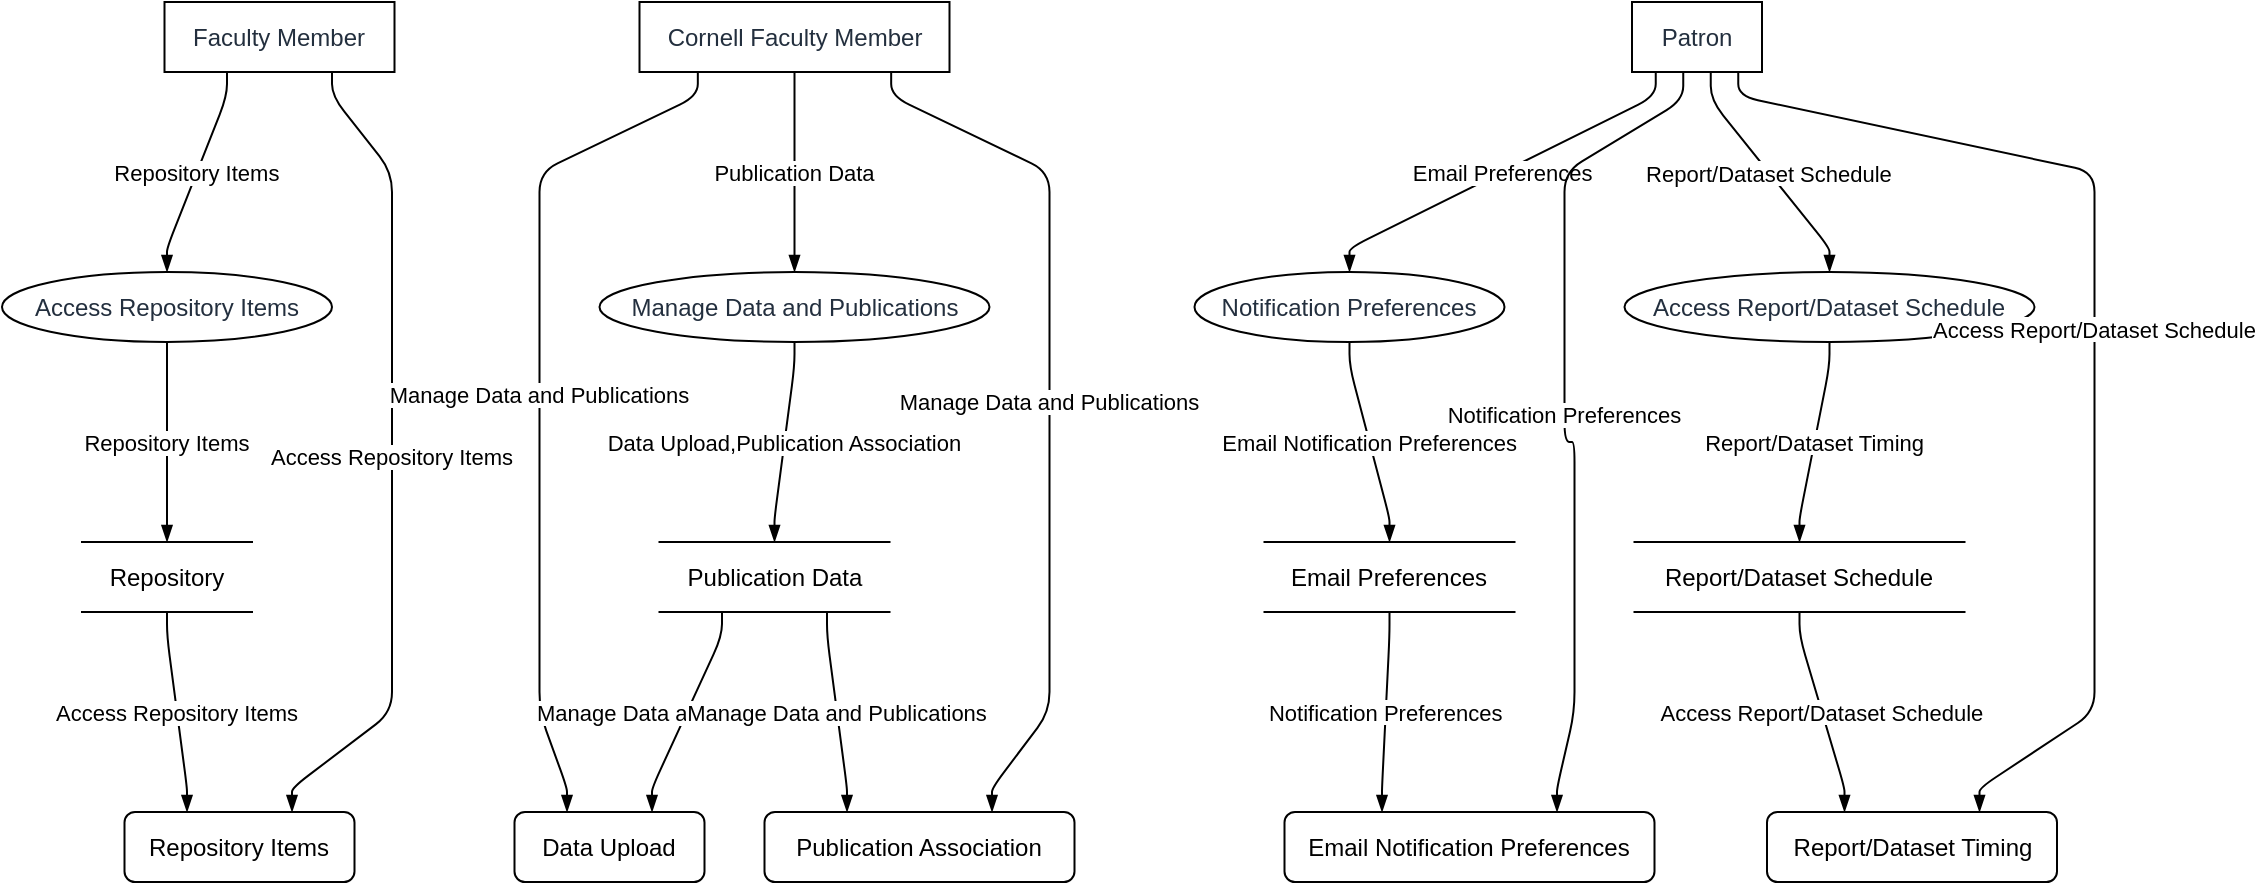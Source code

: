 <mxfile version="23.0.2" type="device">
  <diagram name="Page-1" id="LBA8TUVYQmkTKsLB78qL">
    <mxGraphModel dx="794" dy="511" grid="1" gridSize="10" guides="1" tooltips="1" connect="1" arrows="1" fold="1" page="1" pageScale="1" pageWidth="827" pageHeight="1169" math="0" shadow="0">
      <root>
        <mxCell id="0" />
        <mxCell id="1" parent="0" />
        <UserObject label="Faculty Member" type="externalEntity" source="" flow="Access Repository Items" placeholders="1" id="AH9lQ4MrwQAidTvipS9e-1">
          <mxCell style="shape=rectangle;whiteSpace=wrap;html=1;fillColor=#ffffff;strokeColor=#000000;align=center;verticalAlign=middle;fontColor=#232F3E;" vertex="1" parent="1">
            <mxGeometry x="81.25" width="115" height="35" as="geometry" />
          </mxCell>
        </UserObject>
        <UserObject label="Cornell Faculty Member" type="externalEntity" source="" flow="Manage Data and Publications" placeholders="1" id="AH9lQ4MrwQAidTvipS9e-2">
          <mxCell style="shape=rectangle;whiteSpace=wrap;html=1;fillColor=#ffffff;strokeColor=#000000;align=center;verticalAlign=middle;fontColor=#232F3E;" vertex="1" parent="1">
            <mxGeometry x="318.75" width="155" height="35" as="geometry" />
          </mxCell>
        </UserObject>
        <UserObject label="Patron" type="externalEntity" source="" flow="Notification Preferences,Access Report/Dataset Schedule" placeholders="1" id="AH9lQ4MrwQAidTvipS9e-3">
          <mxCell style="shape=rectangle;whiteSpace=wrap;html=1;fillColor=#ffffff;strokeColor=#000000;align=center;verticalAlign=middle;fontColor=#232F3E;" vertex="1" parent="1">
            <mxGeometry x="815" width="65" height="35" as="geometry" />
          </mxCell>
        </UserObject>
        <UserObject label="Access Repository Items" type="process" source="1" flow="Repository Items" placeholders="1" id="AH9lQ4MrwQAidTvipS9e-4">
          <mxCell style="shape=ellipse;perimeter=ellipsePerimeter;whiteSpace=wrap;html=1;fillColor=#ffffff;strokeColor=#000000;align=center;verticalAlign=middle;fontColor=#232F3E;" vertex="1" parent="1">
            <mxGeometry y="135" width="165" height="35" as="geometry" />
          </mxCell>
        </UserObject>
        <UserObject label="Manage Data and Publications" type="process" source="2" flow="Publication Data" placeholders="1" id="AH9lQ4MrwQAidTvipS9e-5">
          <mxCell style="shape=ellipse;perimeter=ellipsePerimeter;whiteSpace=wrap;html=1;fillColor=#ffffff;strokeColor=#000000;align=center;verticalAlign=middle;fontColor=#232F3E;" vertex="1" parent="1">
            <mxGeometry x="298.75" y="135" width="195" height="35" as="geometry" />
          </mxCell>
        </UserObject>
        <UserObject label="Notification Preferences" type="process" source="3" flow="Email Preferences" placeholders="1" id="AH9lQ4MrwQAidTvipS9e-6">
          <mxCell style="shape=ellipse;perimeter=ellipsePerimeter;whiteSpace=wrap;html=1;fillColor=#ffffff;strokeColor=#000000;align=center;verticalAlign=middle;fontColor=#232F3E;" vertex="1" parent="1">
            <mxGeometry x="596.25" y="135" width="155" height="35" as="geometry" />
          </mxCell>
        </UserObject>
        <UserObject label="Access Report/Dataset Schedule" type="process" source="3" flow="Report/Dataset Schedule" placeholders="1" id="AH9lQ4MrwQAidTvipS9e-7">
          <mxCell style="shape=ellipse;perimeter=ellipsePerimeter;whiteSpace=wrap;html=1;fillColor=#ffffff;strokeColor=#000000;align=center;verticalAlign=middle;fontColor=#232F3E;" vertex="1" parent="1">
            <mxGeometry x="811.25" y="135" width="205" height="35" as="geometry" />
          </mxCell>
        </UserObject>
        <UserObject label="Repository" type="dataStore" source="4" flow="Repository Items" placeholders="1" id="AH9lQ4MrwQAidTvipS9e-8">
          <mxCell style="html=1;dashed=0;whiteSpace=wrap;shape=partialRectangle;right=0;left=0;" vertex="1" parent="1">
            <mxGeometry x="40" y="270" width="85" height="35" as="geometry" />
          </mxCell>
        </UserObject>
        <UserObject label="Publication Data" type="dataStore" source="5" flow="Data Upload,Publication Association" placeholders="1" id="AH9lQ4MrwQAidTvipS9e-9">
          <mxCell style="html=1;dashed=0;whiteSpace=wrap;shape=partialRectangle;right=0;left=0;" vertex="1" parent="1">
            <mxGeometry x="328.75" y="270" width="115" height="35" as="geometry" />
          </mxCell>
        </UserObject>
        <UserObject label="Email Preferences" type="dataStore" source="6" flow="Email Notification Preferences" placeholders="1" id="AH9lQ4MrwQAidTvipS9e-10">
          <mxCell style="html=1;dashed=0;whiteSpace=wrap;shape=partialRectangle;right=0;left=0;" vertex="1" parent="1">
            <mxGeometry x="631.25" y="270" width="125" height="35" as="geometry" />
          </mxCell>
        </UserObject>
        <UserObject label="Report/Dataset Schedule" type="dataStore" source="7" flow="Report/Dataset Timing" placeholders="1" id="AH9lQ4MrwQAidTvipS9e-11">
          <mxCell style="html=1;dashed=0;whiteSpace=wrap;shape=partialRectangle;right=0;left=0;" vertex="1" parent="1">
            <mxGeometry x="816.25" y="270" width="165" height="35" as="geometry" />
          </mxCell>
        </UserObject>
        <UserObject label="Repository Items" type="dataFlow" source="1,8" flow="Access Repository Items" placeholders="1" id="AH9lQ4MrwQAidTvipS9e-12">
          <mxCell style="whiteSpace=wrap;html=1;rounded=1;fillColor=#ffffff;strokeColor=#000000;" vertex="1" parent="1">
            <mxGeometry x="61.25" y="405" width="115" height="35" as="geometry" />
          </mxCell>
        </UserObject>
        <UserObject label="Data Upload" type="dataFlow" source="2,9" flow="Manage Data and Publications" placeholders="1" id="AH9lQ4MrwQAidTvipS9e-13">
          <mxCell style="whiteSpace=wrap;html=1;rounded=1;fillColor=#ffffff;strokeColor=#000000;" vertex="1" parent="1">
            <mxGeometry x="256.25" y="405" width="95" height="35" as="geometry" />
          </mxCell>
        </UserObject>
        <UserObject label="Publication Association" type="dataFlow" source="2,9" flow="Manage Data and Publications" placeholders="1" id="AH9lQ4MrwQAidTvipS9e-14">
          <mxCell style="whiteSpace=wrap;html=1;rounded=1;fillColor=#ffffff;strokeColor=#000000;" vertex="1" parent="1">
            <mxGeometry x="381.25" y="405" width="155" height="35" as="geometry" />
          </mxCell>
        </UserObject>
        <UserObject label="Email Notification Preferences" type="dataFlow" source="3,10" flow="Notification Preferences" placeholders="1" id="AH9lQ4MrwQAidTvipS9e-15">
          <mxCell style="whiteSpace=wrap;html=1;rounded=1;fillColor=#ffffff;strokeColor=#000000;" vertex="1" parent="1">
            <mxGeometry x="641.25" y="405" width="185" height="35" as="geometry" />
          </mxCell>
        </UserObject>
        <UserObject label="Report/Dataset Timing" type="dataFlow" source="3,11" flow="Access Report/Dataset Schedule" placeholders="1" id="AH9lQ4MrwQAidTvipS9e-16">
          <mxCell style="whiteSpace=wrap;html=1;rounded=1;fillColor=#ffffff;strokeColor=#000000;" vertex="1" parent="1">
            <mxGeometry x="882.5" y="405" width="145" height="35" as="geometry" />
          </mxCell>
        </UserObject>
        <mxCell id="AH9lQ4MrwQAidTvipS9e-17" value="Repository Items" style="endArrow=blockThin;endFill=1;fontSize=11;orthogonal=1;noEdgeStyle=1;" edge="1" parent="1" source="AH9lQ4MrwQAidTvipS9e-1" target="AH9lQ4MrwQAidTvipS9e-4">
          <mxGeometry relative="1" as="geometry">
            <Array as="points">
              <mxPoint x="112.5" y="47" />
              <mxPoint x="82.5" y="123" />
            </Array>
          </mxGeometry>
        </mxCell>
        <mxCell id="AH9lQ4MrwQAidTvipS9e-18" value="Publication Data" style="endArrow=blockThin;endFill=1;fontSize=11;orthogonal=1;noEdgeStyle=1;" edge="1" parent="1" source="AH9lQ4MrwQAidTvipS9e-2" target="AH9lQ4MrwQAidTvipS9e-5">
          <mxGeometry relative="1" as="geometry">
            <Array as="points">
              <mxPoint x="396.25" y="49" />
              <mxPoint x="396.25" y="123" />
            </Array>
          </mxGeometry>
        </mxCell>
        <mxCell id="AH9lQ4MrwQAidTvipS9e-19" value="Email Preferences" style="endArrow=blockThin;endFill=1;fontSize=11;orthogonal=1;noEdgeStyle=1;" edge="1" parent="1" source="AH9lQ4MrwQAidTvipS9e-3" target="AH9lQ4MrwQAidTvipS9e-6">
          <mxGeometry relative="1" as="geometry">
            <Array as="points">
              <mxPoint x="826.875" y="47" />
              <mxPoint x="673.75" y="123" />
            </Array>
          </mxGeometry>
        </mxCell>
        <mxCell id="AH9lQ4MrwQAidTvipS9e-20" value="Report/Dataset Schedule" style="endArrow=blockThin;endFill=1;fontSize=11;orthogonal=1;noEdgeStyle=1;" edge="1" parent="1" source="AH9lQ4MrwQAidTvipS9e-3" target="AH9lQ4MrwQAidTvipS9e-7">
          <mxGeometry relative="1" as="geometry">
            <Array as="points">
              <mxPoint x="854.375" y="49" />
              <mxPoint x="913.75" y="123" />
            </Array>
          </mxGeometry>
        </mxCell>
        <mxCell id="AH9lQ4MrwQAidTvipS9e-21" value="Repository Items" style="endArrow=blockThin;endFill=1;fontSize=11;orthogonal=1;noEdgeStyle=1;" edge="1" parent="1" source="AH9lQ4MrwQAidTvipS9e-4" target="AH9lQ4MrwQAidTvipS9e-8">
          <mxGeometry relative="1" as="geometry">
            <Array as="points">
              <mxPoint x="82.5" y="182" />
              <mxPoint x="82.5" y="258" />
            </Array>
          </mxGeometry>
        </mxCell>
        <mxCell id="AH9lQ4MrwQAidTvipS9e-22" value="Data Upload,Publication Association" style="endArrow=blockThin;endFill=1;fontSize=11;orthogonal=1;noEdgeStyle=1;" edge="1" parent="1" source="AH9lQ4MrwQAidTvipS9e-5" target="AH9lQ4MrwQAidTvipS9e-9">
          <mxGeometry relative="1" as="geometry">
            <Array as="points">
              <mxPoint x="396.25" y="182" />
              <mxPoint x="386.25" y="258" />
            </Array>
          </mxGeometry>
        </mxCell>
        <mxCell id="AH9lQ4MrwQAidTvipS9e-23" value="Email Notification Preferences" style="endArrow=blockThin;endFill=1;fontSize=11;orthogonal=1;noEdgeStyle=1;" edge="1" parent="1" source="AH9lQ4MrwQAidTvipS9e-6" target="AH9lQ4MrwQAidTvipS9e-10">
          <mxGeometry relative="1" as="geometry">
            <Array as="points">
              <mxPoint x="673.75" y="182" />
              <mxPoint x="693.75" y="258" />
            </Array>
          </mxGeometry>
        </mxCell>
        <mxCell id="AH9lQ4MrwQAidTvipS9e-24" value="Report/Dataset Timing" style="endArrow=blockThin;endFill=1;fontSize=11;orthogonal=1;noEdgeStyle=1;" edge="1" parent="1" source="AH9lQ4MrwQAidTvipS9e-7" target="AH9lQ4MrwQAidTvipS9e-11">
          <mxGeometry relative="1" as="geometry">
            <Array as="points">
              <mxPoint x="913.75" y="182" />
              <mxPoint x="898.75" y="258" />
            </Array>
          </mxGeometry>
        </mxCell>
        <mxCell id="AH9lQ4MrwQAidTvipS9e-25" value="Access Repository Items" style="endArrow=blockThin;endFill=1;fontSize=11;orthogonal=1;noEdgeStyle=1;" edge="1" parent="1" source="AH9lQ4MrwQAidTvipS9e-1" target="AH9lQ4MrwQAidTvipS9e-12">
          <mxGeometry relative="1" as="geometry">
            <Array as="points">
              <mxPoint x="165" y="47" />
              <mxPoint x="195" y="85" />
              <mxPoint x="195" y="220" />
              <mxPoint x="195" y="220" />
              <mxPoint x="195" y="355" />
              <mxPoint x="145" y="393" />
            </Array>
          </mxGeometry>
        </mxCell>
        <mxCell id="AH9lQ4MrwQAidTvipS9e-26" value="Access Repository Items" style="endArrow=blockThin;endFill=1;fontSize=11;orthogonal=1;noEdgeStyle=1;" edge="1" parent="1" source="AH9lQ4MrwQAidTvipS9e-8" target="AH9lQ4MrwQAidTvipS9e-12">
          <mxGeometry relative="1" as="geometry">
            <Array as="points">
              <mxPoint x="82.5" y="317" />
              <mxPoint x="92.5" y="393" />
            </Array>
          </mxGeometry>
        </mxCell>
        <mxCell id="AH9lQ4MrwQAidTvipS9e-27" value="Manage Data and Publications" style="endArrow=blockThin;endFill=1;fontSize=11;orthogonal=1;noEdgeStyle=1;" edge="1" parent="1" source="AH9lQ4MrwQAidTvipS9e-2" target="AH9lQ4MrwQAidTvipS9e-13">
          <mxGeometry relative="1" as="geometry">
            <Array as="points">
              <mxPoint x="347.917" y="47" />
              <mxPoint x="268.75" y="85" />
              <mxPoint x="268.75" y="220" />
              <mxPoint x="268.75" y="220" />
              <mxPoint x="268.75" y="355" />
              <mxPoint x="282.5" y="393" />
            </Array>
          </mxGeometry>
        </mxCell>
        <mxCell id="AH9lQ4MrwQAidTvipS9e-28" value="Manage Data and Publications" style="endArrow=blockThin;endFill=1;fontSize=11;orthogonal=1;noEdgeStyle=1;" edge="1" parent="1" source="AH9lQ4MrwQAidTvipS9e-9" target="AH9lQ4MrwQAidTvipS9e-13">
          <mxGeometry relative="1" as="geometry">
            <Array as="points">
              <mxPoint x="360" y="317" />
              <mxPoint x="325" y="393" />
            </Array>
          </mxGeometry>
        </mxCell>
        <mxCell id="AH9lQ4MrwQAidTvipS9e-29" value="Manage Data and Publications" style="endArrow=blockThin;endFill=1;fontSize=11;orthogonal=1;noEdgeStyle=1;" edge="1" parent="1" source="AH9lQ4MrwQAidTvipS9e-2" target="AH9lQ4MrwQAidTvipS9e-14">
          <mxGeometry relative="1" as="geometry">
            <Array as="points">
              <mxPoint x="444.583" y="47" />
              <mxPoint x="523.75" y="85" />
              <mxPoint x="523.75" y="220" />
              <mxPoint x="523.75" y="220" />
              <mxPoint x="523.75" y="355" />
              <mxPoint x="495" y="393" />
            </Array>
          </mxGeometry>
        </mxCell>
        <mxCell id="AH9lQ4MrwQAidTvipS9e-30" value="Manage Data and Publications" style="endArrow=blockThin;endFill=1;fontSize=11;orthogonal=1;noEdgeStyle=1;" edge="1" parent="1" source="AH9lQ4MrwQAidTvipS9e-9" target="AH9lQ4MrwQAidTvipS9e-14">
          <mxGeometry relative="1" as="geometry">
            <Array as="points">
              <mxPoint x="412.5" y="317" />
              <mxPoint x="422.5" y="393" />
            </Array>
          </mxGeometry>
        </mxCell>
        <mxCell id="AH9lQ4MrwQAidTvipS9e-31" value="Notification Preferences" style="endArrow=blockThin;endFill=1;fontSize=11;orthogonal=1;noEdgeStyle=1;" edge="1" parent="1" source="AH9lQ4MrwQAidTvipS9e-3" target="AH9lQ4MrwQAidTvipS9e-15">
          <mxGeometry relative="1" as="geometry">
            <Array as="points">
              <mxPoint x="840.625" y="49" />
              <mxPoint x="781.25" y="85" />
              <mxPoint x="781.25" y="220" />
              <mxPoint x="786.25" y="220" />
              <mxPoint x="786.25" y="355" />
              <mxPoint x="777.5" y="393" />
            </Array>
          </mxGeometry>
        </mxCell>
        <mxCell id="AH9lQ4MrwQAidTvipS9e-32" value="Notification Preferences" style="endArrow=blockThin;endFill=1;fontSize=11;orthogonal=1;noEdgeStyle=1;" edge="1" parent="1" source="AH9lQ4MrwQAidTvipS9e-10" target="AH9lQ4MrwQAidTvipS9e-15">
          <mxGeometry relative="1" as="geometry">
            <Array as="points">
              <mxPoint x="693.75" y="317" />
              <mxPoint x="690" y="393" />
            </Array>
          </mxGeometry>
        </mxCell>
        <mxCell id="AH9lQ4MrwQAidTvipS9e-33" value="Access Report/Dataset Schedule" style="endArrow=blockThin;endFill=1;fontSize=11;orthogonal=1;noEdgeStyle=1;" edge="1" parent="1" source="AH9lQ4MrwQAidTvipS9e-3" target="AH9lQ4MrwQAidTvipS9e-16">
          <mxGeometry relative="1" as="geometry">
            <Array as="points">
              <mxPoint x="868.125" y="47" />
              <mxPoint x="1046.25" y="85" />
              <mxPoint x="1046.25" y="220" />
              <mxPoint x="1046.25" y="220" />
              <mxPoint x="1046.25" y="355" />
              <mxPoint x="988.75" y="393" />
            </Array>
          </mxGeometry>
        </mxCell>
        <mxCell id="AH9lQ4MrwQAidTvipS9e-34" value="Access Report/Dataset Schedule" style="endArrow=blockThin;endFill=1;fontSize=11;orthogonal=1;noEdgeStyle=1;" edge="1" parent="1" source="AH9lQ4MrwQAidTvipS9e-11" target="AH9lQ4MrwQAidTvipS9e-16">
          <mxGeometry relative="1" as="geometry">
            <Array as="points">
              <mxPoint x="898.75" y="317" />
              <mxPoint x="921.25" y="393" />
            </Array>
          </mxGeometry>
        </mxCell>
      </root>
    </mxGraphModel>
  </diagram>
</mxfile>
